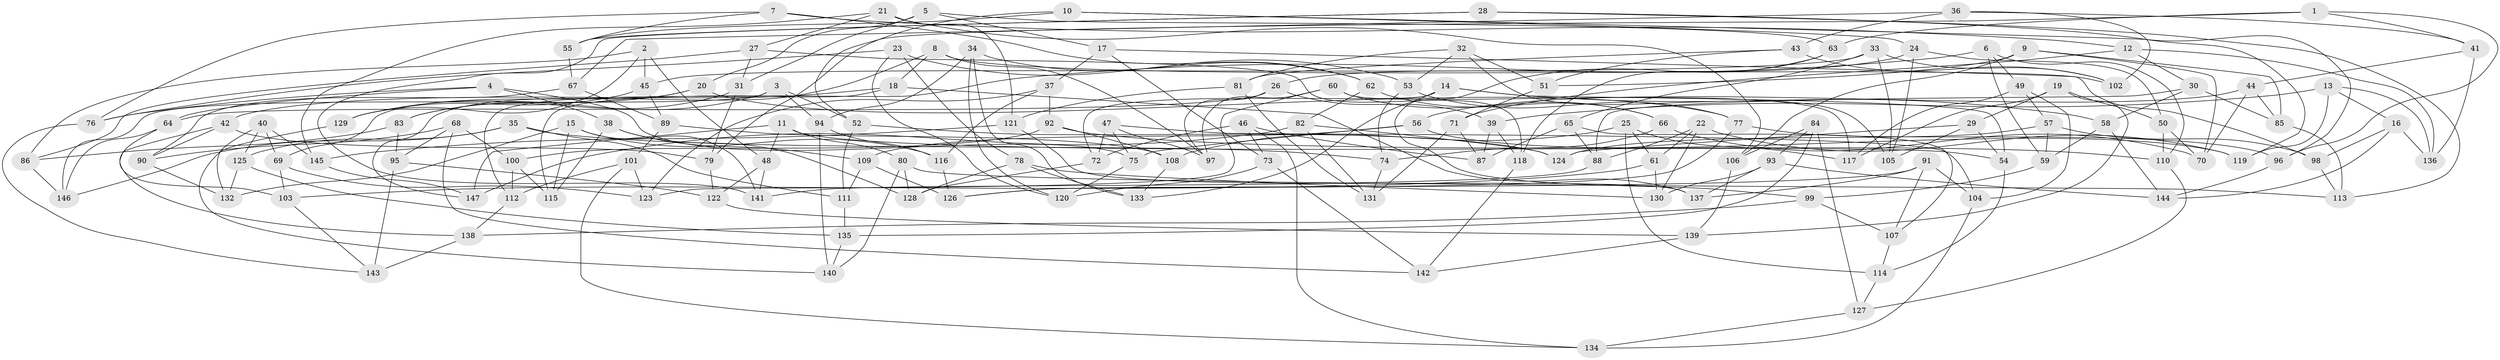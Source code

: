 // Generated by graph-tools (version 1.1) at 2025/26/03/09/25 03:26:53]
// undirected, 147 vertices, 294 edges
graph export_dot {
graph [start="1"]
  node [color=gray90,style=filled];
  1;
  2;
  3;
  4;
  5;
  6;
  7;
  8;
  9;
  10;
  11;
  12;
  13;
  14;
  15;
  16;
  17;
  18;
  19;
  20;
  21;
  22;
  23;
  24;
  25;
  26;
  27;
  28;
  29;
  30;
  31;
  32;
  33;
  34;
  35;
  36;
  37;
  38;
  39;
  40;
  41;
  42;
  43;
  44;
  45;
  46;
  47;
  48;
  49;
  50;
  51;
  52;
  53;
  54;
  55;
  56;
  57;
  58;
  59;
  60;
  61;
  62;
  63;
  64;
  65;
  66;
  67;
  68;
  69;
  70;
  71;
  72;
  73;
  74;
  75;
  76;
  77;
  78;
  79;
  80;
  81;
  82;
  83;
  84;
  85;
  86;
  87;
  88;
  89;
  90;
  91;
  92;
  93;
  94;
  95;
  96;
  97;
  98;
  99;
  100;
  101;
  102;
  103;
  104;
  105;
  106;
  107;
  108;
  109;
  110;
  111;
  112;
  113;
  114;
  115;
  116;
  117;
  118;
  119;
  120;
  121;
  122;
  123;
  124;
  125;
  126;
  127;
  128;
  129;
  130;
  131;
  132;
  133;
  134;
  135;
  136;
  137;
  138;
  139;
  140;
  141;
  142;
  143;
  144;
  145;
  146;
  147;
  1 -- 41;
  1 -- 52;
  1 -- 96;
  1 -- 63;
  2 -- 129;
  2 -- 48;
  2 -- 45;
  2 -- 86;
  3 -- 52;
  3 -- 146;
  3 -- 83;
  3 -- 94;
  4 -- 38;
  4 -- 76;
  4 -- 75;
  4 -- 64;
  5 -- 31;
  5 -- 63;
  5 -- 17;
  5 -- 20;
  6 -- 110;
  6 -- 49;
  6 -- 115;
  6 -- 59;
  7 -- 76;
  7 -- 12;
  7 -- 55;
  7 -- 62;
  8 -- 147;
  8 -- 97;
  8 -- 18;
  8 -- 102;
  9 -- 106;
  9 -- 70;
  9 -- 85;
  9 -- 51;
  10 -- 55;
  10 -- 24;
  10 -- 96;
  10 -- 79;
  11 -- 147;
  11 -- 80;
  11 -- 48;
  11 -- 54;
  12 -- 71;
  12 -- 136;
  12 -- 30;
  13 -- 39;
  13 -- 119;
  13 -- 136;
  13 -- 16;
  14 -- 72;
  14 -- 54;
  14 -- 133;
  14 -- 58;
  15 -- 141;
  15 -- 132;
  15 -- 115;
  15 -- 116;
  16 -- 136;
  16 -- 144;
  16 -- 98;
  17 -- 98;
  17 -- 37;
  17 -- 73;
  18 -- 137;
  18 -- 112;
  18 -- 42;
  19 -- 50;
  19 -- 139;
  19 -- 29;
  19 -- 117;
  20 -- 69;
  20 -- 77;
  20 -- 129;
  21 -- 121;
  21 -- 106;
  21 -- 145;
  21 -- 27;
  22 -- 130;
  22 -- 88;
  22 -- 61;
  22 -- 119;
  23 -- 78;
  23 -- 53;
  23 -- 76;
  23 -- 120;
  24 -- 26;
  24 -- 105;
  24 -- 50;
  25 -- 61;
  25 -- 114;
  25 -- 117;
  25 -- 108;
  26 -- 97;
  26 -- 64;
  26 -- 39;
  27 -- 31;
  27 -- 118;
  27 -- 86;
  28 -- 113;
  28 -- 141;
  28 -- 55;
  28 -- 119;
  29 -- 105;
  29 -- 54;
  29 -- 124;
  30 -- 58;
  30 -- 88;
  30 -- 85;
  31 -- 83;
  31 -- 79;
  32 -- 105;
  32 -- 53;
  32 -- 81;
  32 -- 51;
  33 -- 65;
  33 -- 102;
  33 -- 45;
  33 -- 105;
  34 -- 120;
  34 -- 62;
  34 -- 133;
  34 -- 94;
  35 -- 125;
  35 -- 146;
  35 -- 111;
  35 -- 74;
  36 -- 41;
  36 -- 43;
  36 -- 102;
  36 -- 67;
  37 -- 92;
  37 -- 116;
  37 -- 123;
  38 -- 109;
  38 -- 115;
  38 -- 128;
  39 -- 118;
  39 -- 87;
  40 -- 132;
  40 -- 125;
  40 -- 69;
  40 -- 145;
  41 -- 44;
  41 -- 136;
  42 -- 90;
  42 -- 79;
  42 -- 138;
  43 -- 51;
  43 -- 102;
  43 -- 81;
  44 -- 70;
  44 -- 56;
  44 -- 85;
  45 -- 89;
  45 -- 129;
  46 -- 134;
  46 -- 87;
  46 -- 72;
  46 -- 73;
  47 -- 72;
  47 -- 97;
  47 -- 104;
  47 -- 75;
  48 -- 122;
  48 -- 141;
  49 -- 104;
  49 -- 57;
  49 -- 117;
  50 -- 70;
  50 -- 110;
  51 -- 71;
  52 -- 124;
  52 -- 111;
  53 -- 74;
  53 -- 77;
  54 -- 114;
  55 -- 67;
  56 -- 75;
  56 -- 109;
  56 -- 119;
  57 -- 124;
  57 -- 98;
  57 -- 59;
  58 -- 59;
  58 -- 144;
  59 -- 99;
  60 -- 123;
  60 -- 117;
  60 -- 66;
  60 -- 97;
  61 -- 130;
  61 -- 103;
  62 -- 66;
  62 -- 82;
  63 -- 99;
  63 -- 118;
  64 -- 146;
  64 -- 103;
  65 -- 107;
  65 -- 88;
  65 -- 87;
  66 -- 70;
  66 -- 74;
  67 -- 90;
  67 -- 89;
  68 -- 95;
  68 -- 90;
  68 -- 142;
  68 -- 100;
  69 -- 123;
  69 -- 103;
  71 -- 131;
  71 -- 87;
  72 -- 128;
  73 -- 120;
  73 -- 142;
  74 -- 131;
  75 -- 120;
  76 -- 143;
  77 -- 96;
  77 -- 126;
  78 -- 133;
  78 -- 130;
  78 -- 128;
  79 -- 122;
  80 -- 140;
  80 -- 128;
  80 -- 113;
  81 -- 121;
  81 -- 131;
  82 -- 124;
  82 -- 131;
  82 -- 147;
  83 -- 86;
  83 -- 95;
  84 -- 127;
  84 -- 106;
  84 -- 93;
  84 -- 135;
  85 -- 113;
  86 -- 146;
  88 -- 141;
  89 -- 101;
  89 -- 108;
  90 -- 132;
  91 -- 126;
  91 -- 107;
  91 -- 104;
  91 -- 137;
  92 -- 110;
  92 -- 108;
  92 -- 100;
  93 -- 130;
  93 -- 144;
  93 -- 137;
  94 -- 116;
  94 -- 140;
  95 -- 143;
  95 -- 122;
  96 -- 144;
  98 -- 113;
  99 -- 138;
  99 -- 107;
  100 -- 112;
  100 -- 115;
  101 -- 123;
  101 -- 112;
  101 -- 134;
  103 -- 143;
  104 -- 134;
  106 -- 139;
  107 -- 114;
  108 -- 133;
  109 -- 111;
  109 -- 126;
  110 -- 127;
  111 -- 135;
  112 -- 138;
  114 -- 127;
  116 -- 126;
  118 -- 142;
  121 -- 137;
  121 -- 145;
  122 -- 139;
  125 -- 132;
  125 -- 135;
  127 -- 134;
  129 -- 140;
  135 -- 140;
  138 -- 143;
  139 -- 142;
  145 -- 147;
}

